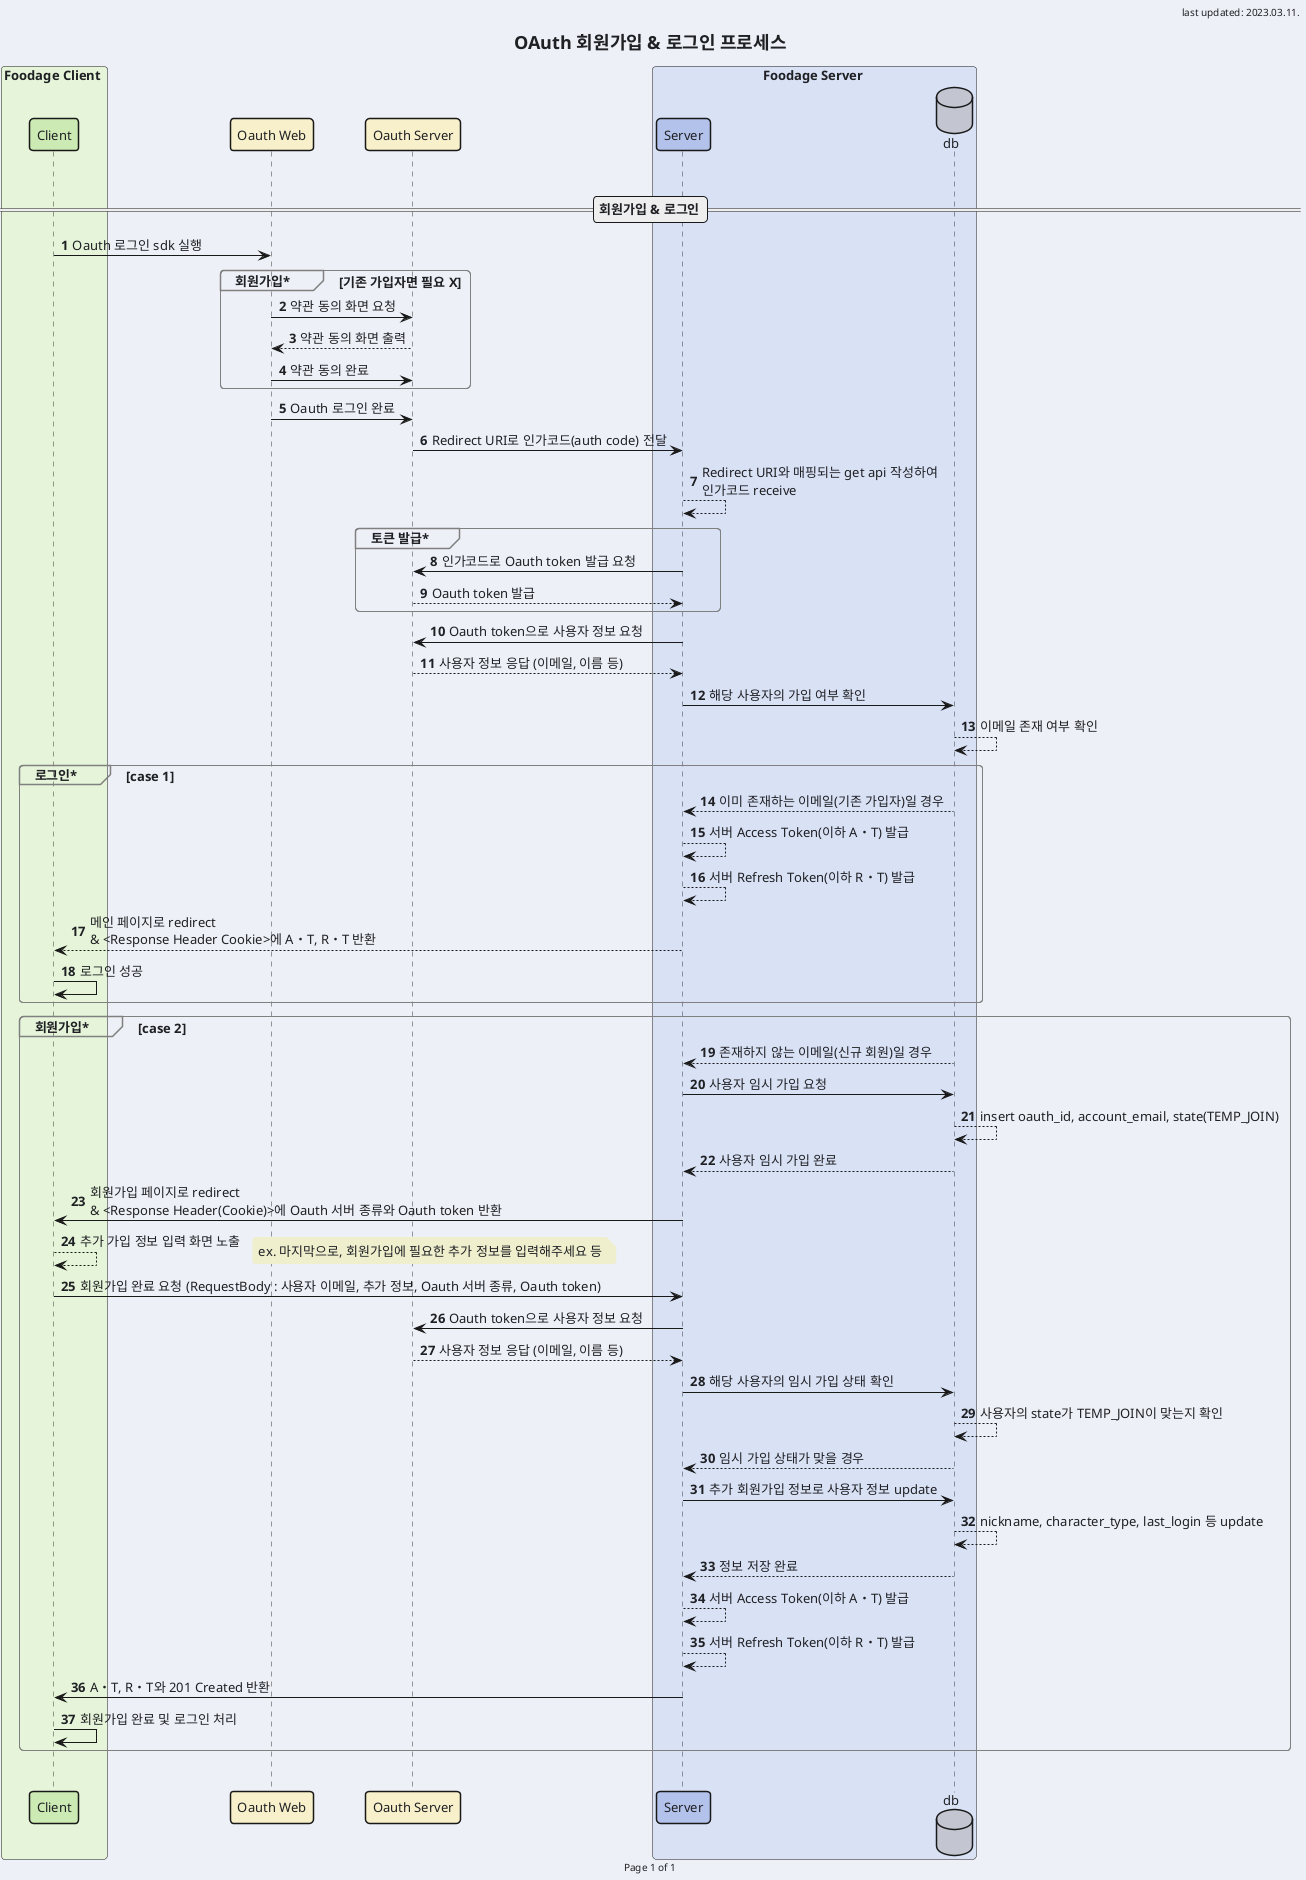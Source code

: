 @startuml
!theme mars
header last updated: 2023.03.11.
footer Page %page% of %lastpage%
title
    <size:18> OAuth 회원가입 & 로그인 프로세스 </size>
end title

''''''''
' skin '
''''''''
skinparam backgroundColor #edf0f6
skinparam defaultFontName Arial
skinparam defaultFontSize 13
skinparam defaultFontColor #1f2024
skinparam sequenceGroupBackgroundColor transparent
skinparam sequenceGroupBorderColor gray
skinparam noteBackgroundColor #efefce
skinparam noteBorderColor transparent

'''''''
'actor User as user
box Foodage Client #e6f5d9
    participant "Client" as client #cceab3
end box
'''''''
participant "Oauth Web" as a_client #f8f0ca
participant "Oauth Server" as a_server #f8f0ca
'''''''
box Foodage Server #d9e1f5
    participant "Server" as server #b3c2ea
    database db #c3c6d1
end box
'''''''
autonumber


|||
== 회원가입 & 로그인==

client -> a_client: Oauth 로그인 sdk 실행

'서비스 회원가입
group 회원가입* [기존 가입자면 필요 X]
    a_client -> a_server: 약관 동의 화면 요청
    a_server --> a_client: 약관 동의 화면 출력
    a_client -> a_server: 약관 동의 완료
end

a_client -> a_server: Oauth 로그인 완료

a_server -> server: Redirect URI로 인가코드(auth code) 전달
server --> server: Redirect URI와 매핑되는 get api 작성하여\n인가코드 receive

group 토큰 발급*
''' at 발급
server -> a_server: 인가코드로 Oauth token 발급 요청
a_server --> server: Oauth token 발급
end

''' at로 사용자 정보 확인
server -> a_server: Oauth token으로 사용자 정보 요청
a_server --> server: 사용자 정보 응답 (이메일, 이름 등)
server -> db: 해당 사용자의 가입 여부 확인
db --> db: 이메일 존재 여부 확인

'서비스 로그인
group 로그인* [case 1]
    db --> server: 이미 존재하는 이메일(기존 가입자)일 경우
    server --> server: 서버 Access Token(이하 A・T) 발급
    server --> server: 서버 Refresh Token(이하 R・T) 발급
    server --> client: 메인 페이지로 redirect\n& <Response Header Cookie>에 A・T, R・T 반환
    client -> client: 로그인 성공
end

'서비스 회원가입
group 회원가입* [case 2]
    db --> server: 존재하지 않는 이메일(신규 회원)일 경우
    server -> db: 사용자 임시 가입 요청
    db --> db: insert oauth_id, account_email, state(TEMP_JOIN)
    db --> server: 사용자 임시 가입 완료
    server -> client: 회원가입 페이지로 redirect\n& <Response Header(Cookie)>에 Oauth 서버 종류와 Oauth token 반환
    client --> client: 추가 가입 정보 입력 화면 노출
      note right: ex. 마지막으로, 회원가입에 필요한 추가 정보를 입력해주세요 등
    client -> server: 회원가입 완료 요청 (RequestBody : 사용자 이메일, 추가 정보, Oauth 서버 종류, Oauth token)
    server -> a_server: Oauth token으로 사용자 정보 요청
    a_server --> server: 사용자 정보 응답 (이메일, 이름 등)
    server -> db: 해당 사용자의 임시 가입 상태 확인
    db --> db: 사용자의 state가 TEMP_JOIN이 맞는지 확인
    db --> server: 임시 가입 상태가 맞을 경우
    server -> db: 추가 회원가입 정보로 사용자 정보 update
    db --> db: nickname, character_type, last_login 등 update
    db --> server: 정보 저장 완료
    server --> server: 서버 Access Token(이하 A・T) 발급
    server --> server: 서버 Refresh Token(이하 R・T) 발급
    server -> client: A・T, R・T와 201 Created 반환
    client -> client: 회원가입 완료 및 로그인 처리
end

|||

@enduml
